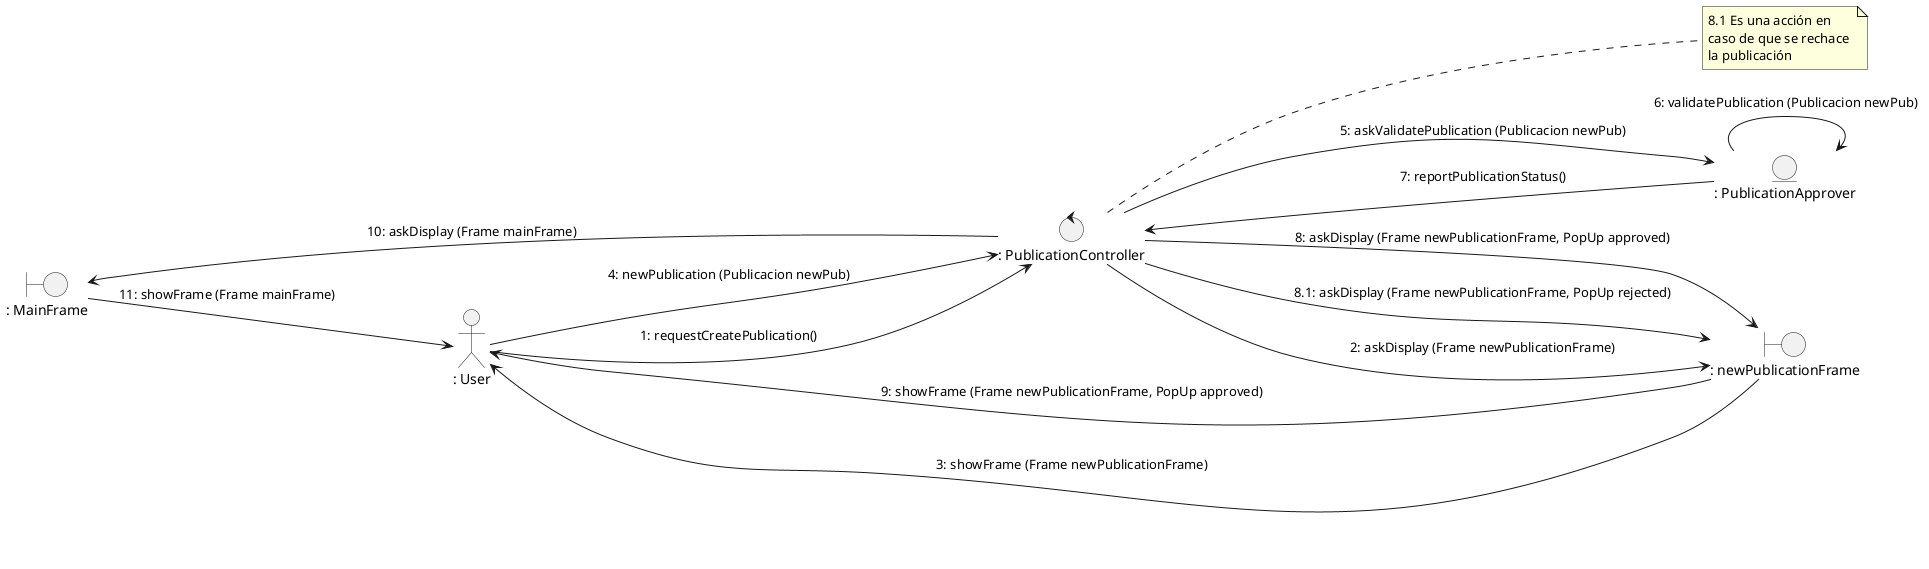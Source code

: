 @startuml uc3_createPublication

left to right direction

actor ": User" as user

entity ": PublicationApprover" as mod
boundary ": newPublicationFrame" as vis
boundary ": MainFrame" as main
control ": PublicationController" as con

note right of con
    8.1 Es una acción en 
    caso de que se rechace 
    la publicación 
end note

user --> con : 1: requestCreatePublication()
con --> vis : 2: askDisplay (Frame newPublicationFrame)
vis --> user : 3: showFrame (Frame newPublicationFrame)
user --> con : 4: newPublication (Publicacion newPub)
con --> mod : 5: askValidatePublication (Publicacion newPub)
mod --> mod : 6: validatePublication (Publicacion newPub)
mod --> con : 7: reportPublicationStatus()
con --> vis : 8: askDisplay (Frame newPublicationFrame, PopUp approved)
con --> vis : 8.1: askDisplay (Frame newPublicationFrame, PopUp rejected)
vis --> user : 9: showFrame (Frame newPublicationFrame, PopUp approved)
con -up-> main : 10: askDisplay (Frame mainFrame)
main --> user : 11: showFrame (Frame mainFrame)

@enduml